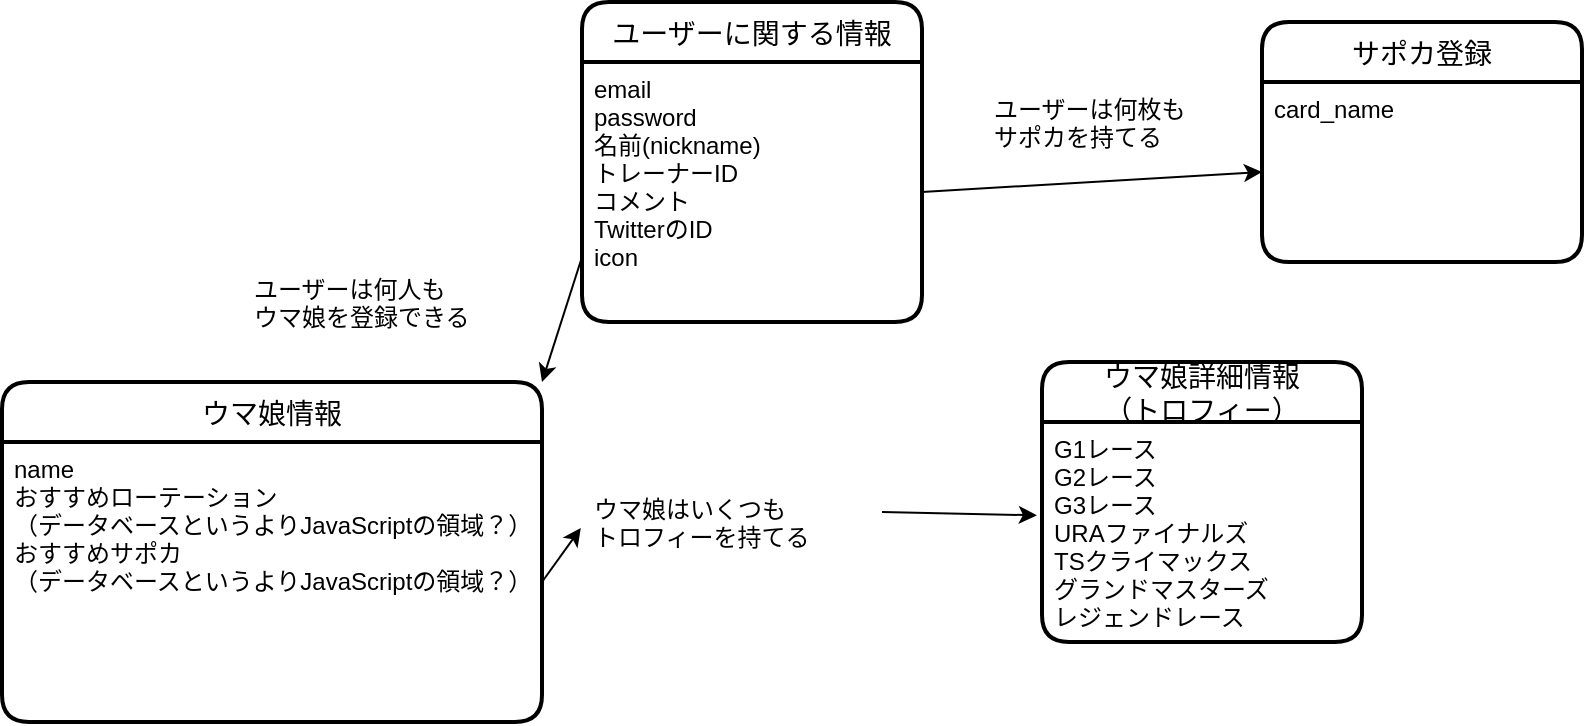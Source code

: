 <mxfile>
    <diagram id="IpXbJthg-0SCmJk3Om7s" name="ページ1">
        <mxGraphModel dx="1073" dy="547" grid="1" gridSize="10" guides="1" tooltips="1" connect="1" arrows="1" fold="1" page="1" pageScale="1" pageWidth="827" pageHeight="1169" math="0" shadow="0">
            <root>
                <mxCell id="0"/>
                <mxCell id="1" parent="0"/>
                <mxCell id="2" value="ユーザーに関する情報" style="swimlane;childLayout=stackLayout;horizontal=1;startSize=30;horizontalStack=0;rounded=1;fontSize=14;fontStyle=0;strokeWidth=2;resizeParent=0;resizeLast=1;shadow=0;dashed=0;align=center;" vertex="1" parent="1">
                    <mxGeometry x="320" y="50" width="170" height="160" as="geometry"/>
                </mxCell>
                <mxCell id="3" value="email&#10;password&#10;名前(nickname)&#10;トレーナーID&#10;コメント&#10;TwitterのID&#10;icon" style="align=left;strokeColor=none;fillColor=none;spacingLeft=4;fontSize=12;verticalAlign=top;resizable=0;rotatable=0;part=1;" vertex="1" parent="2">
                    <mxGeometry y="30" width="170" height="130" as="geometry"/>
                </mxCell>
                <mxCell id="4" value="ウマ娘情報" style="swimlane;childLayout=stackLayout;horizontal=1;startSize=30;horizontalStack=0;rounded=1;fontSize=14;fontStyle=0;strokeWidth=2;resizeParent=0;resizeLast=1;shadow=0;dashed=0;align=center;" vertex="1" parent="1">
                    <mxGeometry x="30" y="240" width="270" height="170" as="geometry"/>
                </mxCell>
                <mxCell id="5" value="name&#10;おすすめローテーション&#10;（データベースというよりJavaScriptの領域？）&#10;おすすめサポカ&#10;（データベースというよりJavaScriptの領域？）" style="align=left;strokeColor=none;fillColor=none;spacingLeft=4;fontSize=12;verticalAlign=top;resizable=0;rotatable=0;part=1;" vertex="1" parent="4">
                    <mxGeometry y="30" width="270" height="140" as="geometry"/>
                </mxCell>
                <mxCell id="6" value="ウマ娘詳細情報&#10;（トロフィー）" style="swimlane;childLayout=stackLayout;horizontal=1;startSize=30;horizontalStack=0;rounded=1;fontSize=14;fontStyle=0;strokeWidth=2;resizeParent=0;resizeLast=1;shadow=0;dashed=0;align=center;" vertex="1" parent="1">
                    <mxGeometry x="550" y="230" width="160" height="140" as="geometry"/>
                </mxCell>
                <mxCell id="7" value="G1レース&#10;G2レース&#10;G3レース&#10;URAファイナルズ&#10;TSクライマックス&#10;グランドマスターズ&#10;レジェンドレース" style="align=left;strokeColor=none;fillColor=none;spacingLeft=4;fontSize=12;verticalAlign=top;resizable=0;rotatable=0;part=1;" vertex="1" parent="6">
                    <mxGeometry y="30" width="160" height="110" as="geometry"/>
                </mxCell>
                <mxCell id="8" value="サポカ登録" style="swimlane;childLayout=stackLayout;horizontal=1;startSize=30;horizontalStack=0;rounded=1;fontSize=14;fontStyle=0;strokeWidth=2;resizeParent=0;resizeLast=1;shadow=0;dashed=0;align=center;" vertex="1" parent="1">
                    <mxGeometry x="660" y="60" width="160" height="120" as="geometry"/>
                </mxCell>
                <mxCell id="9" value="card_name" style="align=left;strokeColor=none;fillColor=none;spacingLeft=4;fontSize=12;verticalAlign=top;resizable=0;rotatable=0;part=1;" vertex="1" parent="8">
                    <mxGeometry y="30" width="160" height="90" as="geometry"/>
                </mxCell>
                <mxCell id="10" value="ユーザーは何人も&#10;ウマ娘を登録できる&#10;" style="text;strokeColor=none;fillColor=none;spacingLeft=4;spacingRight=4;overflow=hidden;rotatable=0;points=[[0,0.5],[1,0.5]];portConstraint=eastwest;fontSize=12;" vertex="1" parent="1">
                    <mxGeometry x="150" y="180" width="150" height="30" as="geometry"/>
                </mxCell>
                <mxCell id="15" style="edgeStyle=none;html=1;exitX=1;exitY=0.5;exitDx=0;exitDy=0;entryX=-0.016;entryY=0.424;entryDx=0;entryDy=0;entryPerimeter=0;" edge="1" parent="1" source="11" target="7">
                    <mxGeometry relative="1" as="geometry"/>
                </mxCell>
                <mxCell id="11" value="ウマ娘はいくつも&#10;トロフィーを持てる" style="text;strokeColor=none;fillColor=none;spacingLeft=4;spacingRight=4;overflow=hidden;rotatable=0;points=[[0,0.5],[1,0.5]];portConstraint=eastwest;fontSize=12;" vertex="1" parent="1">
                    <mxGeometry x="320" y="290" width="150" height="30" as="geometry"/>
                </mxCell>
                <mxCell id="12" style="edgeStyle=none;html=1;exitX=0;exitY=0.75;exitDx=0;exitDy=0;entryX=1;entryY=0;entryDx=0;entryDy=0;" edge="1" parent="1" source="3" target="4">
                    <mxGeometry relative="1" as="geometry"/>
                </mxCell>
                <mxCell id="14" style="edgeStyle=none;html=1;exitX=1;exitY=0.5;exitDx=0;exitDy=0;entryX=-0.004;entryY=0.767;entryDx=0;entryDy=0;entryPerimeter=0;" edge="1" parent="1" source="5" target="11">
                    <mxGeometry relative="1" as="geometry"/>
                </mxCell>
                <mxCell id="16" style="edgeStyle=none;html=1;exitX=1;exitY=0.5;exitDx=0;exitDy=0;entryX=0;entryY=0.5;entryDx=0;entryDy=0;" edge="1" parent="1" source="3" target="9">
                    <mxGeometry relative="1" as="geometry"/>
                </mxCell>
                <mxCell id="17" value="ユーザーは何枚も&#10;サポカを持てる" style="text;strokeColor=none;fillColor=none;spacingLeft=4;spacingRight=4;overflow=hidden;rotatable=0;points=[[0,0.5],[1,0.5]];portConstraint=eastwest;fontSize=12;" vertex="1" parent="1">
                    <mxGeometry x="520" y="90" width="120" height="40" as="geometry"/>
                </mxCell>
            </root>
        </mxGraphModel>
    </diagram>
</mxfile>
